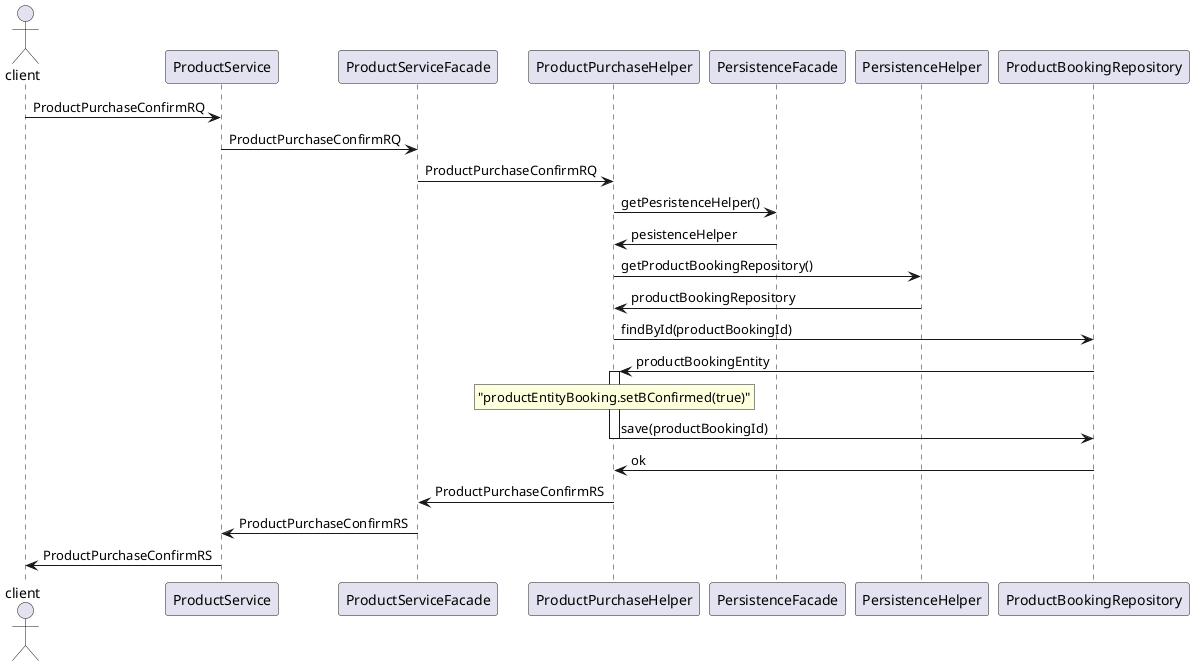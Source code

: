 @startuml


actor client

client ->ProductService: ProductPurchaseConfirmRQ

ProductService -> ProductServiceFacade: ProductPurchaseConfirmRQ
ProductServiceFacade -> ProductPurchaseHelper: ProductPurchaseConfirmRQ
ProductPurchaseHelper -> PersistenceFacade: getPesristenceHelper()
PersistenceFacade -> ProductPurchaseHelper: pesistenceHelper
ProductPurchaseHelper -> PersistenceHelper: getProductBookingRepository()
PersistenceHelper -> ProductPurchaseHelper: productBookingRepository
ProductPurchaseHelper -> ProductBookingRepository: findById(productBookingId)
ProductBookingRepository -> ProductPurchaseHelper: productBookingEntity

activate ProductPurchaseHelper

rnote over ProductPurchaseHelper
"productEntityBooking.setBConfirmed(true)"
endrnote

ProductPurchaseHelper -> ProductBookingRepository: save(productBookingId)
deactivate ProductPurchaseHelper

ProductBookingRepository -> ProductPurchaseHelper: ok
ProductPurchaseHelper -> ProductServiceFacade: ProductPurchaseConfirmRS
ProductServiceFacade -> ProductService: ProductPurchaseConfirmRS
ProductService -> client: ProductPurchaseConfirmRS



@enduml